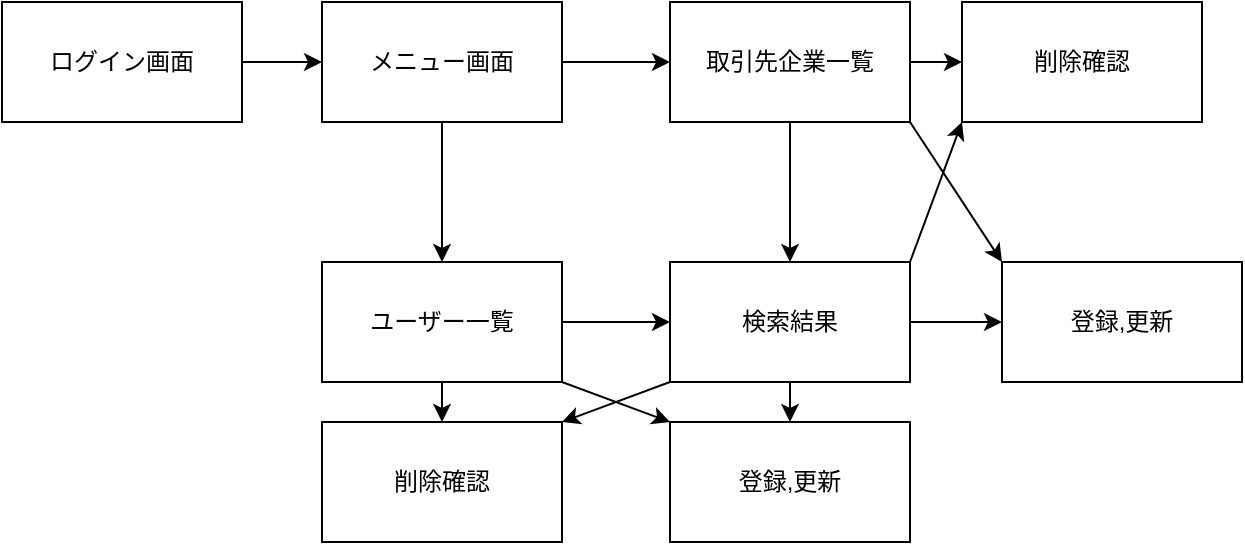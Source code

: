 <mxfile version="14.9.2" type="device"><diagram id="7wCZPQDWZJrVLYE3R_8j" name="Page-1"><mxGraphModel dx="868" dy="527" grid="1" gridSize="10" guides="1" tooltips="1" connect="1" arrows="1" fold="1" page="1" pageScale="1" pageWidth="827" pageHeight="1169" math="0" shadow="0"><root><mxCell id="0"/><mxCell id="1" parent="0"/><mxCell id="LtGCEYuslU7UqnxNR-Pp-1" value="メニュー画面" style="rounded=0;whiteSpace=wrap;html=1;" vertex="1" parent="1"><mxGeometry x="240" y="220" width="120" height="60" as="geometry"/></mxCell><mxCell id="LtGCEYuslU7UqnxNR-Pp-14" style="edgeStyle=orthogonalEdgeStyle;rounded=0;orthogonalLoop=1;jettySize=auto;html=1;exitX=0.5;exitY=1;exitDx=0;exitDy=0;entryX=0.5;entryY=0;entryDx=0;entryDy=0;" edge="1" parent="1" source="LtGCEYuslU7UqnxNR-Pp-2" target="LtGCEYuslU7UqnxNR-Pp-3"><mxGeometry relative="1" as="geometry"/></mxCell><mxCell id="LtGCEYuslU7UqnxNR-Pp-15" style="edgeStyle=orthogonalEdgeStyle;rounded=0;orthogonalLoop=1;jettySize=auto;html=1;exitX=1;exitY=0.5;exitDx=0;exitDy=0;entryX=0;entryY=0.5;entryDx=0;entryDy=0;" edge="1" parent="1" source="LtGCEYuslU7UqnxNR-Pp-2" target="LtGCEYuslU7UqnxNR-Pp-7"><mxGeometry relative="1" as="geometry"/></mxCell><mxCell id="LtGCEYuslU7UqnxNR-Pp-2" value="取引先企業一覧" style="rounded=0;whiteSpace=wrap;html=1;" vertex="1" parent="1"><mxGeometry x="414" y="220" width="120" height="60" as="geometry"/></mxCell><mxCell id="LtGCEYuslU7UqnxNR-Pp-24" style="edgeStyle=orthogonalEdgeStyle;rounded=0;orthogonalLoop=1;jettySize=auto;html=1;exitX=0.5;exitY=1;exitDx=0;exitDy=0;entryX=0.5;entryY=0;entryDx=0;entryDy=0;" edge="1" parent="1" source="LtGCEYuslU7UqnxNR-Pp-3" target="LtGCEYuslU7UqnxNR-Pp-20"><mxGeometry relative="1" as="geometry"/></mxCell><mxCell id="LtGCEYuslU7UqnxNR-Pp-3" value="検索結果" style="rounded=0;whiteSpace=wrap;html=1;" vertex="1" parent="1"><mxGeometry x="414" y="350" width="120" height="60" as="geometry"/></mxCell><mxCell id="LtGCEYuslU7UqnxNR-Pp-13" style="edgeStyle=orthogonalEdgeStyle;rounded=0;orthogonalLoop=1;jettySize=auto;html=1;exitX=1;exitY=0.5;exitDx=0;exitDy=0;" edge="1" parent="1" source="LtGCEYuslU7UqnxNR-Pp-5" target="LtGCEYuslU7UqnxNR-Pp-3"><mxGeometry relative="1" as="geometry"/></mxCell><mxCell id="LtGCEYuslU7UqnxNR-Pp-19" style="edgeStyle=orthogonalEdgeStyle;rounded=0;orthogonalLoop=1;jettySize=auto;html=1;exitX=0.5;exitY=1;exitDx=0;exitDy=0;entryX=0.5;entryY=0;entryDx=0;entryDy=0;" edge="1" parent="1" source="LtGCEYuslU7UqnxNR-Pp-5" target="LtGCEYuslU7UqnxNR-Pp-18"><mxGeometry relative="1" as="geometry"/></mxCell><mxCell id="LtGCEYuslU7UqnxNR-Pp-5" value="ユーザー一覧" style="rounded=0;whiteSpace=wrap;html=1;" vertex="1" parent="1"><mxGeometry x="240" y="350" width="120" height="60" as="geometry"/></mxCell><mxCell id="LtGCEYuslU7UqnxNR-Pp-6" value="登録,更新" style="rounded=0;whiteSpace=wrap;html=1;" vertex="1" parent="1"><mxGeometry x="580" y="350" width="120" height="60" as="geometry"/></mxCell><mxCell id="LtGCEYuslU7UqnxNR-Pp-7" value="削除確認" style="rounded=0;whiteSpace=wrap;html=1;" vertex="1" parent="1"><mxGeometry x="560" y="220" width="120" height="60" as="geometry"/></mxCell><mxCell id="LtGCEYuslU7UqnxNR-Pp-8" value="" style="endArrow=classic;html=1;exitX=1;exitY=0.5;exitDx=0;exitDy=0;entryX=0;entryY=0.5;entryDx=0;entryDy=0;" edge="1" parent="1" source="LtGCEYuslU7UqnxNR-Pp-1" target="LtGCEYuslU7UqnxNR-Pp-2"><mxGeometry width="50" height="50" relative="1" as="geometry"><mxPoint x="290" y="290" as="sourcePoint"/><mxPoint x="310" y="250" as="targetPoint"/></mxGeometry></mxCell><mxCell id="LtGCEYuslU7UqnxNR-Pp-9" value="ログイン画面" style="rounded=0;whiteSpace=wrap;html=1;" vertex="1" parent="1"><mxGeometry x="80" y="220" width="120" height="60" as="geometry"/></mxCell><mxCell id="LtGCEYuslU7UqnxNR-Pp-10" value="" style="endArrow=classic;html=1;exitX=1;exitY=0.5;exitDx=0;exitDy=0;entryX=0;entryY=0.5;entryDx=0;entryDy=0;" edge="1" parent="1" source="LtGCEYuslU7UqnxNR-Pp-9" target="LtGCEYuslU7UqnxNR-Pp-1"><mxGeometry width="50" height="50" relative="1" as="geometry"><mxPoint x="250" y="350" as="sourcePoint"/><mxPoint x="300" y="300" as="targetPoint"/></mxGeometry></mxCell><mxCell id="LtGCEYuslU7UqnxNR-Pp-11" value="" style="endArrow=classic;html=1;exitX=0.5;exitY=1;exitDx=0;exitDy=0;entryX=0.5;entryY=0;entryDx=0;entryDy=0;" edge="1" parent="1" source="LtGCEYuslU7UqnxNR-Pp-1" target="LtGCEYuslU7UqnxNR-Pp-5"><mxGeometry width="50" height="50" relative="1" as="geometry"><mxPoint x="300" y="330" as="sourcePoint"/><mxPoint x="340" y="340" as="targetPoint"/></mxGeometry></mxCell><mxCell id="LtGCEYuslU7UqnxNR-Pp-18" value="削除確認" style="rounded=0;whiteSpace=wrap;html=1;" vertex="1" parent="1"><mxGeometry x="240" y="430" width="120" height="60" as="geometry"/></mxCell><mxCell id="LtGCEYuslU7UqnxNR-Pp-20" value="登録,更新" style="rounded=0;whiteSpace=wrap;html=1;" vertex="1" parent="1"><mxGeometry x="414" y="430" width="120" height="60" as="geometry"/></mxCell><mxCell id="LtGCEYuslU7UqnxNR-Pp-23" value="" style="endArrow=classic;html=1;exitX=0;exitY=1;exitDx=0;exitDy=0;entryX=1;entryY=0;entryDx=0;entryDy=0;" edge="1" parent="1" source="LtGCEYuslU7UqnxNR-Pp-3" target="LtGCEYuslU7UqnxNR-Pp-18"><mxGeometry width="50" height="50" relative="1" as="geometry"><mxPoint x="390" y="480" as="sourcePoint"/><mxPoint x="440" y="430" as="targetPoint"/></mxGeometry></mxCell><mxCell id="LtGCEYuslU7UqnxNR-Pp-25" value="" style="endArrow=classic;html=1;exitX=1;exitY=1;exitDx=0;exitDy=0;entryX=0;entryY=0;entryDx=0;entryDy=0;" edge="1" parent="1" source="LtGCEYuslU7UqnxNR-Pp-5" target="LtGCEYuslU7UqnxNR-Pp-20"><mxGeometry width="50" height="50" relative="1" as="geometry"><mxPoint x="330" y="580" as="sourcePoint"/><mxPoint x="380" y="530" as="targetPoint"/></mxGeometry></mxCell><mxCell id="LtGCEYuslU7UqnxNR-Pp-26" value="" style="endArrow=classic;html=1;exitX=1;exitY=0;exitDx=0;exitDy=0;entryX=0;entryY=1;entryDx=0;entryDy=0;" edge="1" parent="1" source="LtGCEYuslU7UqnxNR-Pp-3" target="LtGCEYuslU7UqnxNR-Pp-7"><mxGeometry width="50" height="50" relative="1" as="geometry"><mxPoint x="580" y="370" as="sourcePoint"/><mxPoint x="630" y="320" as="targetPoint"/></mxGeometry></mxCell><mxCell id="LtGCEYuslU7UqnxNR-Pp-27" value="" style="endArrow=classic;html=1;exitX=1;exitY=1;exitDx=0;exitDy=0;entryX=0;entryY=0;entryDx=0;entryDy=0;" edge="1" parent="1" source="LtGCEYuslU7UqnxNR-Pp-2" target="LtGCEYuslU7UqnxNR-Pp-6"><mxGeometry width="50" height="50" relative="1" as="geometry"><mxPoint x="530" y="330" as="sourcePoint"/><mxPoint x="580" y="280" as="targetPoint"/></mxGeometry></mxCell><mxCell id="LtGCEYuslU7UqnxNR-Pp-28" value="" style="endArrow=classic;html=1;exitX=1;exitY=0.5;exitDx=0;exitDy=0;entryX=0;entryY=0.5;entryDx=0;entryDy=0;" edge="1" parent="1" source="LtGCEYuslU7UqnxNR-Pp-3" target="LtGCEYuslU7UqnxNR-Pp-6"><mxGeometry width="50" height="50" relative="1" as="geometry"><mxPoint x="580" y="520" as="sourcePoint"/><mxPoint x="630" y="470" as="targetPoint"/></mxGeometry></mxCell></root></mxGraphModel></diagram></mxfile>